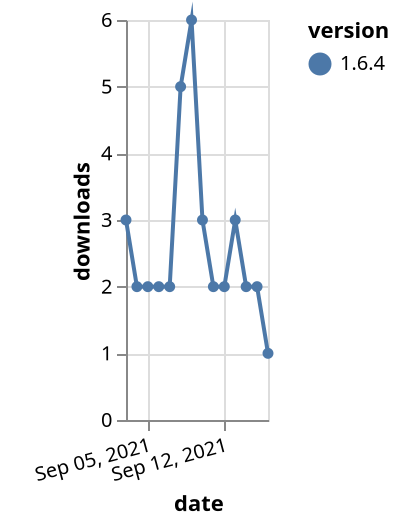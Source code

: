 {"$schema": "https://vega.github.io/schema/vega-lite/v5.json", "description": "A simple bar chart with embedded data.", "data": {"values": [{"date": "2021-09-03", "total": 2862, "delta": 3, "version": "1.6.4"}, {"date": "2021-09-04", "total": 2864, "delta": 2, "version": "1.6.4"}, {"date": "2021-09-05", "total": 2866, "delta": 2, "version": "1.6.4"}, {"date": "2021-09-06", "total": 2868, "delta": 2, "version": "1.6.4"}, {"date": "2021-09-07", "total": 2870, "delta": 2, "version": "1.6.4"}, {"date": "2021-09-08", "total": 2875, "delta": 5, "version": "1.6.4"}, {"date": "2021-09-09", "total": 2881, "delta": 6, "version": "1.6.4"}, {"date": "2021-09-10", "total": 2884, "delta": 3, "version": "1.6.4"}, {"date": "2021-09-11", "total": 2886, "delta": 2, "version": "1.6.4"}, {"date": "2021-09-12", "total": 2888, "delta": 2, "version": "1.6.4"}, {"date": "2021-09-13", "total": 2891, "delta": 3, "version": "1.6.4"}, {"date": "2021-09-14", "total": 2893, "delta": 2, "version": "1.6.4"}, {"date": "2021-09-15", "total": 2895, "delta": 2, "version": "1.6.4"}, {"date": "2021-09-16", "total": 2896, "delta": 1, "version": "1.6.4"}]}, "width": "container", "mark": {"type": "line", "point": {"filled": true}}, "encoding": {"x": {"field": "date", "type": "temporal", "timeUnit": "yearmonthdate", "title": "date", "axis": {"labelAngle": -15}}, "y": {"field": "delta", "type": "quantitative", "title": "downloads"}, "color": {"field": "version", "type": "nominal"}, "tooltip": {"field": "delta"}}}
